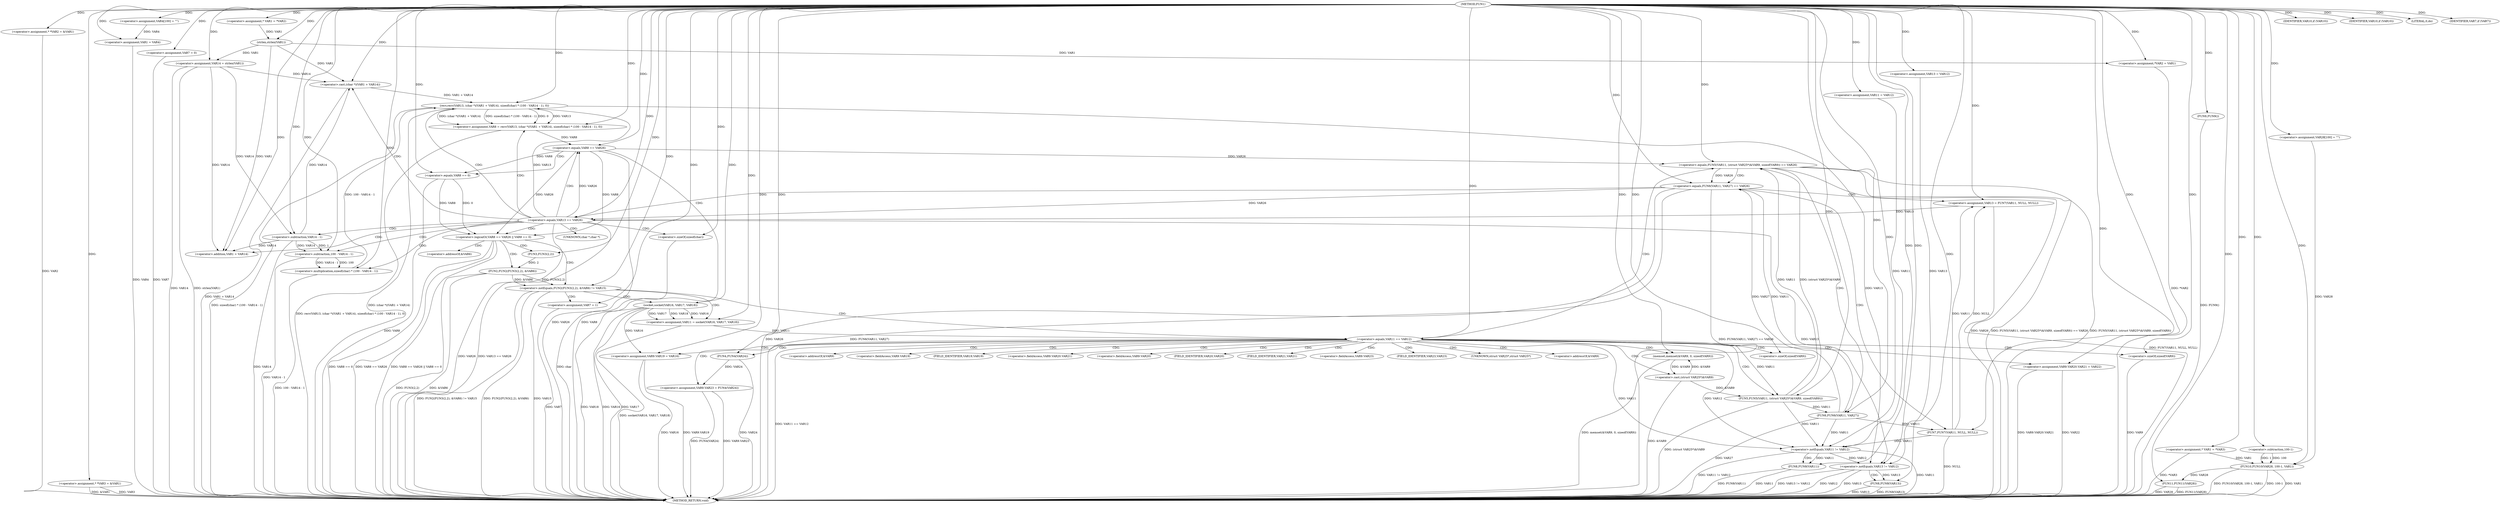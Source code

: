 digraph FUN1 {  
"1000100" [label = "(METHOD,FUN1)" ]
"1000309" [label = "(METHOD_RETURN,void)" ]
"1000104" [label = "(<operator>.assignment,* *VAR2 = &VAR1)" ]
"1000109" [label = "(<operator>.assignment,* *VAR3 = &VAR1)" ]
"1000114" [label = "(<operator>.assignment,VAR4[100] = \"\")" ]
"1000117" [label = "(<operator>.assignment,VAR1 = VAR4)" ]
"1000122" [label = "(<operator>.assignment,* VAR1 = *VAR2)" ]
"1000129" [label = "(<operator>.assignment,VAR7 = 0)" ]
"1000136" [label = "(<operator>.assignment,VAR11 = VAR12)" ]
"1000140" [label = "(<operator>.assignment,VAR13 = VAR12)" ]
"1000144" [label = "(<operator>.assignment,VAR14 = strlen(VAR1))" ]
"1000146" [label = "(strlen,strlen(VAR1))" ]
"1000151" [label = "(<operator>.notEquals,FUN2(FUN3(2,2), &VAR6) != VAR15)" ]
"1000152" [label = "(FUN2,FUN2(FUN3(2,2), &VAR6))" ]
"1000153" [label = "(FUN3,FUN3(2,2))" ]
"1000161" [label = "(<operator>.assignment,VAR7 = 1)" ]
"1000164" [label = "(<operator>.assignment,VAR11 = socket(VAR16, VAR17, VAR18))" ]
"1000166" [label = "(socket,socket(VAR16, VAR17, VAR18))" ]
"1000171" [label = "(<operator>.equals,VAR11 == VAR12)" ]
"1000176" [label = "(memset,memset(&VAR9, 0, sizeof(VAR9)))" ]
"1000180" [label = "(<operator>.sizeOf,sizeof(VAR9))" ]
"1000182" [label = "(<operator>.assignment,VAR9.VAR19 = VAR16)" ]
"1000187" [label = "(<operator>.assignment,VAR9.VAR20.VAR21 = VAR22)" ]
"1000194" [label = "(<operator>.assignment,VAR9.VAR23 = FUN4(VAR24))" ]
"1000198" [label = "(FUN4,FUN4(VAR24))" ]
"1000201" [label = "(<operator>.equals,FUN5(VAR11, (struct VAR25*)&VAR9, sizeof(VAR9)) == VAR26)" ]
"1000202" [label = "(FUN5,FUN5(VAR11, (struct VAR25*)&VAR9, sizeof(VAR9)))" ]
"1000204" [label = "(<operator>.cast,(struct VAR25*)&VAR9)" ]
"1000208" [label = "(<operator>.sizeOf,sizeof(VAR9))" ]
"1000214" [label = "(<operator>.equals,FUN6(VAR11, VAR27) == VAR26)" ]
"1000215" [label = "(FUN6,FUN6(VAR11, VAR27))" ]
"1000221" [label = "(<operator>.assignment,VAR13 = FUN7(VAR11, NULL, NULL))" ]
"1000223" [label = "(FUN7,FUN7(VAR11, NULL, NULL))" ]
"1000228" [label = "(<operator>.equals,VAR13 == VAR26)" ]
"1000233" [label = "(<operator>.assignment,VAR8 = recv(VAR13, (char *)(VAR1 + VAR14), sizeof(char) * (100 - VAR14 - 1), 0))" ]
"1000235" [label = "(recv,recv(VAR13, (char *)(VAR1 + VAR14), sizeof(char) * (100 - VAR14 - 1), 0))" ]
"1000237" [label = "(<operator>.cast,(char *)(VAR1 + VAR14))" ]
"1000239" [label = "(<operator>.addition,VAR1 + VAR14)" ]
"1000242" [label = "(<operator>.multiplication,sizeof(char) * (100 - VAR14 - 1))" ]
"1000243" [label = "(<operator>.sizeOf,sizeof(char))" ]
"1000245" [label = "(<operator>.subtraction,100 - VAR14 - 1)" ]
"1000247" [label = "(<operator>.subtraction,VAR14 - 1)" ]
"1000252" [label = "(<operator>.logicalOr,VAR8 == VAR26 || VAR8 == 0)" ]
"1000253" [label = "(<operator>.equals,VAR8 == VAR26)" ]
"1000256" [label = "(<operator>.equals,VAR8 == 0)" ]
"1000262" [label = "(IDENTIFIER,VAR10,if (VAR10))" ]
"1000265" [label = "(IDENTIFIER,VAR10,if (VAR10))" ]
"1000267" [label = "(LITERAL,0,do)" ]
"1000269" [label = "(<operator>.notEquals,VAR11 != VAR12)" ]
"1000273" [label = "(FUN8,FUN8(VAR11))" ]
"1000276" [label = "(<operator>.notEquals,VAR13 != VAR12)" ]
"1000280" [label = "(FUN8,FUN8(VAR13))" ]
"1000283" [label = "(IDENTIFIER,VAR7,if (VAR7))" ]
"1000285" [label = "(FUN9,FUN9())" ]
"1000286" [label = "(<operator>.assignment,*VAR2 = VAR1)" ]
"1000292" [label = "(<operator>.assignment,* VAR1 = *VAR3)" ]
"1000298" [label = "(<operator>.assignment,VAR28[100] = \"\")" ]
"1000301" [label = "(FUN10,FUN10(VAR28, 100-1, VAR1))" ]
"1000303" [label = "(<operator>.subtraction,100-1)" ]
"1000307" [label = "(FUN11,FUN11(VAR28))" ]
"1000156" [label = "(<operator>.addressOf,&VAR6)" ]
"1000177" [label = "(<operator>.addressOf,&VAR9)" ]
"1000183" [label = "(<operator>.fieldAccess,VAR9.VAR19)" ]
"1000185" [label = "(FIELD_IDENTIFIER,VAR19,VAR19)" ]
"1000188" [label = "(<operator>.fieldAccess,VAR9.VAR20.VAR21)" ]
"1000189" [label = "(<operator>.fieldAccess,VAR9.VAR20)" ]
"1000191" [label = "(FIELD_IDENTIFIER,VAR20,VAR20)" ]
"1000192" [label = "(FIELD_IDENTIFIER,VAR21,VAR21)" ]
"1000195" [label = "(<operator>.fieldAccess,VAR9.VAR23)" ]
"1000197" [label = "(FIELD_IDENTIFIER,VAR23,VAR23)" ]
"1000205" [label = "(UNKNOWN,struct VAR25*,struct VAR25*)" ]
"1000206" [label = "(<operator>.addressOf,&VAR9)" ]
"1000238" [label = "(UNKNOWN,char *,char *)" ]
  "1000286" -> "1000309"  [ label = "DDG: *VAR2"] 
  "1000301" -> "1000309"  [ label = "DDG: FUN10(VAR28, 100-1, VAR1)"] 
  "1000152" -> "1000309"  [ label = "DDG: FUN3(2,2)"] 
  "1000276" -> "1000309"  [ label = "DDG: VAR12"] 
  "1000276" -> "1000309"  [ label = "DDG: VAR13 != VAR12"] 
  "1000152" -> "1000309"  [ label = "DDG: &VAR6"] 
  "1000187" -> "1000309"  [ label = "DDG: VAR9.VAR20.VAR21"] 
  "1000247" -> "1000309"  [ label = "DDG: VAR14"] 
  "1000166" -> "1000309"  [ label = "DDG: VAR17"] 
  "1000129" -> "1000309"  [ label = "DDG: VAR7"] 
  "1000182" -> "1000309"  [ label = "DDG: VAR16"] 
  "1000223" -> "1000309"  [ label = "DDG: NULL"] 
  "1000201" -> "1000309"  [ label = "DDG: FUN5(VAR11, (struct VAR25*)&VAR9, sizeof(VAR9)) == VAR26"] 
  "1000221" -> "1000309"  [ label = "DDG: FUN7(VAR11, NULL, NULL)"] 
  "1000235" -> "1000309"  [ label = "DDG: (char *)(VAR1 + VAR14)"] 
  "1000208" -> "1000309"  [ label = "DDG: VAR9"] 
  "1000285" -> "1000309"  [ label = "DDG: FUN9()"] 
  "1000201" -> "1000309"  [ label = "DDG: VAR26"] 
  "1000292" -> "1000309"  [ label = "DDG: *VAR3"] 
  "1000151" -> "1000309"  [ label = "DDG: FUN2(FUN3(2,2), &VAR6) != VAR15"] 
  "1000237" -> "1000309"  [ label = "DDG: VAR1 + VAR14"] 
  "1000252" -> "1000309"  [ label = "DDG: VAR8 == VAR26"] 
  "1000166" -> "1000309"  [ label = "DDG: VAR18"] 
  "1000233" -> "1000309"  [ label = "DDG: recv(VAR13, (char *)(VAR1 + VAR14), sizeof(char) * (100 - VAR14 - 1), 0)"] 
  "1000280" -> "1000309"  [ label = "DDG: FUN8(VAR13)"] 
  "1000253" -> "1000309"  [ label = "DDG: VAR26"] 
  "1000301" -> "1000309"  [ label = "DDG: 100-1"] 
  "1000104" -> "1000309"  [ label = "DDG: VAR2"] 
  "1000215" -> "1000309"  [ label = "DDG: VAR27"] 
  "1000228" -> "1000309"  [ label = "DDG: VAR13 == VAR26"] 
  "1000214" -> "1000309"  [ label = "DDG: FUN6(VAR11, VAR27) == VAR26"] 
  "1000253" -> "1000309"  [ label = "DDG: VAR8"] 
  "1000204" -> "1000309"  [ label = "DDG: &VAR9"] 
  "1000307" -> "1000309"  [ label = "DDG: FUN11(VAR28)"] 
  "1000194" -> "1000309"  [ label = "DDG: VAR9.VAR23"] 
  "1000151" -> "1000309"  [ label = "DDG: FUN2(FUN3(2,2), &VAR6)"] 
  "1000269" -> "1000309"  [ label = "DDG: VAR11 != VAR12"] 
  "1000164" -> "1000309"  [ label = "DDG: socket(VAR16, VAR17, VAR18)"] 
  "1000252" -> "1000309"  [ label = "DDG: VAR8 == VAR26 || VAR8 == 0"] 
  "1000151" -> "1000309"  [ label = "DDG: VAR15"] 
  "1000166" -> "1000309"  [ label = "DDG: VAR16"] 
  "1000214" -> "1000309"  [ label = "DDG: VAR26"] 
  "1000273" -> "1000309"  [ label = "DDG: VAR11"] 
  "1000301" -> "1000309"  [ label = "DDG: VAR1"] 
  "1000176" -> "1000309"  [ label = "DDG: memset(&VAR9, 0, sizeof(VAR9))"] 
  "1000198" -> "1000309"  [ label = "DDG: VAR24"] 
  "1000273" -> "1000309"  [ label = "DDG: FUN8(VAR11)"] 
  "1000187" -> "1000309"  [ label = "DDG: VAR22"] 
  "1000280" -> "1000309"  [ label = "DDG: VAR13"] 
  "1000109" -> "1000309"  [ label = "DDG: VAR3"] 
  "1000228" -> "1000309"  [ label = "DDG: VAR26"] 
  "1000276" -> "1000309"  [ label = "DDG: VAR13"] 
  "1000235" -> "1000309"  [ label = "DDG: sizeof(char) * (100 - VAR14 - 1)"] 
  "1000144" -> "1000309"  [ label = "DDG: VAR14"] 
  "1000171" -> "1000309"  [ label = "DDG: VAR11 == VAR12"] 
  "1000214" -> "1000309"  [ label = "DDG: FUN6(VAR11, VAR27)"] 
  "1000243" -> "1000309"  [ label = "DDG: char"] 
  "1000269" -> "1000309"  [ label = "DDG: VAR11"] 
  "1000256" -> "1000309"  [ label = "DDG: VAR8"] 
  "1000242" -> "1000309"  [ label = "DDG: 100 - VAR14 - 1"] 
  "1000252" -> "1000309"  [ label = "DDG: VAR8 == 0"] 
  "1000117" -> "1000309"  [ label = "DDG: VAR4"] 
  "1000307" -> "1000309"  [ label = "DDG: VAR28"] 
  "1000161" -> "1000309"  [ label = "DDG: VAR7"] 
  "1000144" -> "1000309"  [ label = "DDG: strlen(VAR1)"] 
  "1000182" -> "1000309"  [ label = "DDG: VAR9.VAR19"] 
  "1000109" -> "1000309"  [ label = "DDG: &VAR1"] 
  "1000245" -> "1000309"  [ label = "DDG: VAR14 - 1"] 
  "1000201" -> "1000309"  [ label = "DDG: FUN5(VAR11, (struct VAR25*)&VAR9, sizeof(VAR9))"] 
  "1000202" -> "1000309"  [ label = "DDG: (struct VAR25*)&VAR9"] 
  "1000194" -> "1000309"  [ label = "DDG: FUN4(VAR24)"] 
  "1000100" -> "1000104"  [ label = "DDG: "] 
  "1000100" -> "1000109"  [ label = "DDG: "] 
  "1000100" -> "1000114"  [ label = "DDG: "] 
  "1000114" -> "1000117"  [ label = "DDG: VAR4"] 
  "1000100" -> "1000117"  [ label = "DDG: "] 
  "1000100" -> "1000122"  [ label = "DDG: "] 
  "1000100" -> "1000129"  [ label = "DDG: "] 
  "1000100" -> "1000136"  [ label = "DDG: "] 
  "1000100" -> "1000140"  [ label = "DDG: "] 
  "1000146" -> "1000144"  [ label = "DDG: VAR1"] 
  "1000100" -> "1000144"  [ label = "DDG: "] 
  "1000122" -> "1000146"  [ label = "DDG: VAR1"] 
  "1000100" -> "1000146"  [ label = "DDG: "] 
  "1000152" -> "1000151"  [ label = "DDG: FUN3(2,2)"] 
  "1000152" -> "1000151"  [ label = "DDG: &VAR6"] 
  "1000153" -> "1000152"  [ label = "DDG: 2"] 
  "1000100" -> "1000153"  [ label = "DDG: "] 
  "1000100" -> "1000151"  [ label = "DDG: "] 
  "1000100" -> "1000161"  [ label = "DDG: "] 
  "1000166" -> "1000164"  [ label = "DDG: VAR16"] 
  "1000166" -> "1000164"  [ label = "DDG: VAR17"] 
  "1000166" -> "1000164"  [ label = "DDG: VAR18"] 
  "1000100" -> "1000164"  [ label = "DDG: "] 
  "1000100" -> "1000166"  [ label = "DDG: "] 
  "1000164" -> "1000171"  [ label = "DDG: VAR11"] 
  "1000100" -> "1000171"  [ label = "DDG: "] 
  "1000204" -> "1000176"  [ label = "DDG: &VAR9"] 
  "1000100" -> "1000176"  [ label = "DDG: "] 
  "1000100" -> "1000180"  [ label = "DDG: "] 
  "1000166" -> "1000182"  [ label = "DDG: VAR16"] 
  "1000100" -> "1000182"  [ label = "DDG: "] 
  "1000100" -> "1000187"  [ label = "DDG: "] 
  "1000198" -> "1000194"  [ label = "DDG: VAR24"] 
  "1000100" -> "1000198"  [ label = "DDG: "] 
  "1000202" -> "1000201"  [ label = "DDG: VAR11"] 
  "1000202" -> "1000201"  [ label = "DDG: (struct VAR25*)&VAR9"] 
  "1000171" -> "1000202"  [ label = "DDG: VAR11"] 
  "1000100" -> "1000202"  [ label = "DDG: "] 
  "1000204" -> "1000202"  [ label = "DDG: &VAR9"] 
  "1000176" -> "1000204"  [ label = "DDG: &VAR9"] 
  "1000100" -> "1000208"  [ label = "DDG: "] 
  "1000253" -> "1000201"  [ label = "DDG: VAR26"] 
  "1000100" -> "1000201"  [ label = "DDG: "] 
  "1000215" -> "1000214"  [ label = "DDG: VAR11"] 
  "1000215" -> "1000214"  [ label = "DDG: VAR27"] 
  "1000202" -> "1000215"  [ label = "DDG: VAR11"] 
  "1000100" -> "1000215"  [ label = "DDG: "] 
  "1000201" -> "1000214"  [ label = "DDG: VAR26"] 
  "1000100" -> "1000214"  [ label = "DDG: "] 
  "1000223" -> "1000221"  [ label = "DDG: VAR11"] 
  "1000223" -> "1000221"  [ label = "DDG: NULL"] 
  "1000100" -> "1000221"  [ label = "DDG: "] 
  "1000215" -> "1000223"  [ label = "DDG: VAR11"] 
  "1000100" -> "1000223"  [ label = "DDG: "] 
  "1000221" -> "1000228"  [ label = "DDG: VAR13"] 
  "1000100" -> "1000228"  [ label = "DDG: "] 
  "1000214" -> "1000228"  [ label = "DDG: VAR26"] 
  "1000235" -> "1000233"  [ label = "DDG: VAR13"] 
  "1000235" -> "1000233"  [ label = "DDG: (char *)(VAR1 + VAR14)"] 
  "1000235" -> "1000233"  [ label = "DDG: sizeof(char) * (100 - VAR14 - 1)"] 
  "1000235" -> "1000233"  [ label = "DDG: 0"] 
  "1000100" -> "1000233"  [ label = "DDG: "] 
  "1000228" -> "1000235"  [ label = "DDG: VAR13"] 
  "1000100" -> "1000235"  [ label = "DDG: "] 
  "1000237" -> "1000235"  [ label = "DDG: VAR1 + VAR14"] 
  "1000146" -> "1000237"  [ label = "DDG: VAR1"] 
  "1000100" -> "1000237"  [ label = "DDG: "] 
  "1000247" -> "1000237"  [ label = "DDG: VAR14"] 
  "1000144" -> "1000237"  [ label = "DDG: VAR14"] 
  "1000146" -> "1000239"  [ label = "DDG: VAR1"] 
  "1000100" -> "1000239"  [ label = "DDG: "] 
  "1000247" -> "1000239"  [ label = "DDG: VAR14"] 
  "1000144" -> "1000239"  [ label = "DDG: VAR14"] 
  "1000242" -> "1000235"  [ label = "DDG: 100 - VAR14 - 1"] 
  "1000100" -> "1000242"  [ label = "DDG: "] 
  "1000100" -> "1000243"  [ label = "DDG: "] 
  "1000245" -> "1000242"  [ label = "DDG: 100"] 
  "1000245" -> "1000242"  [ label = "DDG: VAR14 - 1"] 
  "1000100" -> "1000245"  [ label = "DDG: "] 
  "1000247" -> "1000245"  [ label = "DDG: VAR14"] 
  "1000247" -> "1000245"  [ label = "DDG: 1"] 
  "1000100" -> "1000247"  [ label = "DDG: "] 
  "1000144" -> "1000247"  [ label = "DDG: VAR14"] 
  "1000253" -> "1000252"  [ label = "DDG: VAR8"] 
  "1000253" -> "1000252"  [ label = "DDG: VAR26"] 
  "1000233" -> "1000253"  [ label = "DDG: VAR8"] 
  "1000100" -> "1000253"  [ label = "DDG: "] 
  "1000228" -> "1000253"  [ label = "DDG: VAR26"] 
  "1000256" -> "1000252"  [ label = "DDG: VAR8"] 
  "1000256" -> "1000252"  [ label = "DDG: 0"] 
  "1000253" -> "1000256"  [ label = "DDG: VAR8"] 
  "1000100" -> "1000256"  [ label = "DDG: "] 
  "1000100" -> "1000262"  [ label = "DDG: "] 
  "1000100" -> "1000265"  [ label = "DDG: "] 
  "1000100" -> "1000267"  [ label = "DDG: "] 
  "1000171" -> "1000269"  [ label = "DDG: VAR11"] 
  "1000215" -> "1000269"  [ label = "DDG: VAR11"] 
  "1000202" -> "1000269"  [ label = "DDG: VAR11"] 
  "1000136" -> "1000269"  [ label = "DDG: VAR11"] 
  "1000223" -> "1000269"  [ label = "DDG: VAR11"] 
  "1000100" -> "1000269"  [ label = "DDG: "] 
  "1000171" -> "1000269"  [ label = "DDG: VAR12"] 
  "1000269" -> "1000273"  [ label = "DDG: VAR11"] 
  "1000100" -> "1000273"  [ label = "DDG: "] 
  "1000235" -> "1000276"  [ label = "DDG: VAR13"] 
  "1000140" -> "1000276"  [ label = "DDG: VAR13"] 
  "1000228" -> "1000276"  [ label = "DDG: VAR13"] 
  "1000100" -> "1000276"  [ label = "DDG: "] 
  "1000269" -> "1000276"  [ label = "DDG: VAR12"] 
  "1000276" -> "1000280"  [ label = "DDG: VAR13"] 
  "1000100" -> "1000280"  [ label = "DDG: "] 
  "1000100" -> "1000283"  [ label = "DDG: "] 
  "1000100" -> "1000285"  [ label = "DDG: "] 
  "1000146" -> "1000286"  [ label = "DDG: VAR1"] 
  "1000100" -> "1000286"  [ label = "DDG: "] 
  "1000100" -> "1000292"  [ label = "DDG: "] 
  "1000100" -> "1000298"  [ label = "DDG: "] 
  "1000298" -> "1000301"  [ label = "DDG: VAR28"] 
  "1000100" -> "1000301"  [ label = "DDG: "] 
  "1000303" -> "1000301"  [ label = "DDG: 100"] 
  "1000303" -> "1000301"  [ label = "DDG: 1"] 
  "1000100" -> "1000303"  [ label = "DDG: "] 
  "1000292" -> "1000301"  [ label = "DDG: VAR1"] 
  "1000301" -> "1000307"  [ label = "DDG: VAR28"] 
  "1000100" -> "1000307"  [ label = "DDG: "] 
  "1000151" -> "1000164"  [ label = "CDG: "] 
  "1000151" -> "1000161"  [ label = "CDG: "] 
  "1000151" -> "1000166"  [ label = "CDG: "] 
  "1000151" -> "1000171"  [ label = "CDG: "] 
  "1000171" -> "1000191"  [ label = "CDG: "] 
  "1000171" -> "1000208"  [ label = "CDG: "] 
  "1000171" -> "1000182"  [ label = "CDG: "] 
  "1000171" -> "1000197"  [ label = "CDG: "] 
  "1000171" -> "1000180"  [ label = "CDG: "] 
  "1000171" -> "1000183"  [ label = "CDG: "] 
  "1000171" -> "1000204"  [ label = "CDG: "] 
  "1000171" -> "1000188"  [ label = "CDG: "] 
  "1000171" -> "1000206"  [ label = "CDG: "] 
  "1000171" -> "1000201"  [ label = "CDG: "] 
  "1000171" -> "1000194"  [ label = "CDG: "] 
  "1000171" -> "1000192"  [ label = "CDG: "] 
  "1000171" -> "1000176"  [ label = "CDG: "] 
  "1000171" -> "1000198"  [ label = "CDG: "] 
  "1000171" -> "1000187"  [ label = "CDG: "] 
  "1000171" -> "1000185"  [ label = "CDG: "] 
  "1000171" -> "1000195"  [ label = "CDG: "] 
  "1000171" -> "1000189"  [ label = "CDG: "] 
  "1000171" -> "1000205"  [ label = "CDG: "] 
  "1000171" -> "1000202"  [ label = "CDG: "] 
  "1000171" -> "1000177"  [ label = "CDG: "] 
  "1000201" -> "1000214"  [ label = "CDG: "] 
  "1000201" -> "1000215"  [ label = "CDG: "] 
  "1000214" -> "1000221"  [ label = "CDG: "] 
  "1000214" -> "1000223"  [ label = "CDG: "] 
  "1000214" -> "1000228"  [ label = "CDG: "] 
  "1000228" -> "1000238"  [ label = "CDG: "] 
  "1000228" -> "1000233"  [ label = "CDG: "] 
  "1000228" -> "1000243"  [ label = "CDG: "] 
  "1000228" -> "1000242"  [ label = "CDG: "] 
  "1000228" -> "1000235"  [ label = "CDG: "] 
  "1000228" -> "1000245"  [ label = "CDG: "] 
  "1000228" -> "1000247"  [ label = "CDG: "] 
  "1000228" -> "1000239"  [ label = "CDG: "] 
  "1000228" -> "1000253"  [ label = "CDG: "] 
  "1000228" -> "1000252"  [ label = "CDG: "] 
  "1000228" -> "1000237"  [ label = "CDG: "] 
  "1000252" -> "1000156"  [ label = "CDG: "] 
  "1000252" -> "1000151"  [ label = "CDG: "] 
  "1000252" -> "1000153"  [ label = "CDG: "] 
  "1000252" -> "1000152"  [ label = "CDG: "] 
  "1000253" -> "1000256"  [ label = "CDG: "] 
  "1000269" -> "1000273"  [ label = "CDG: "] 
  "1000276" -> "1000280"  [ label = "CDG: "] 
}
